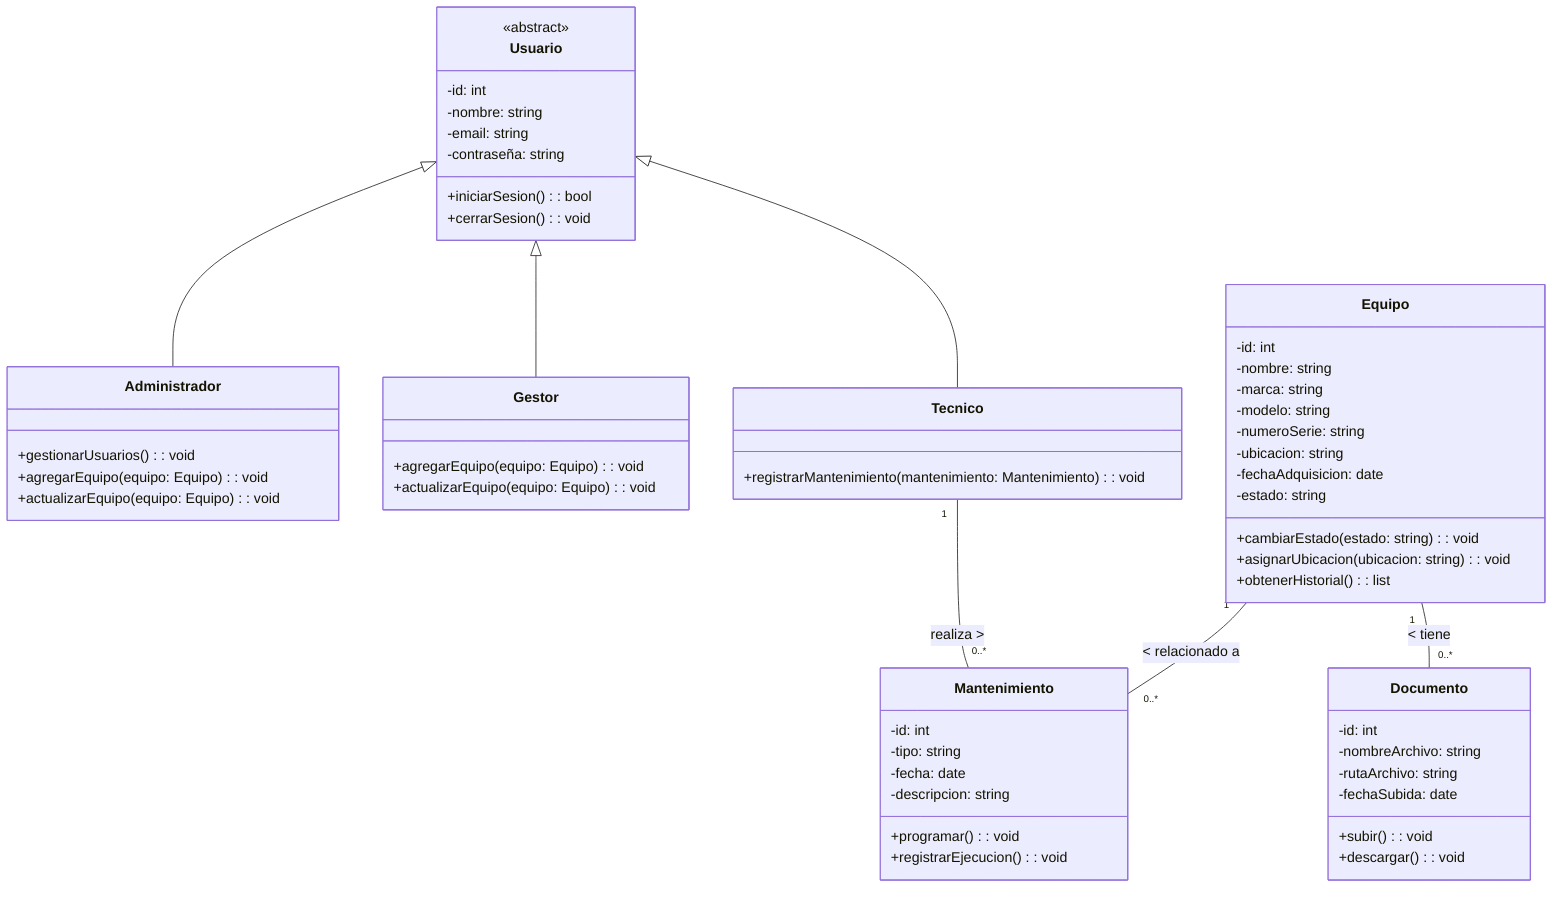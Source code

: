 classDiagram
    class Usuario {
        <<abstract>>
        -id: int
        -nombre: string
        -email: string
        -contraseña: string
        +iniciarSesion(): bool
        +cerrarSesion(): void
    }

    class Administrador {
        +gestionarUsuarios(): void
        +agregarEquipo(equipo: Equipo): void
        +actualizarEquipo(equipo: Equipo): void
    }

    class Gestor {
        +agregarEquipo(equipo: Equipo): void
        +actualizarEquipo(equipo: Equipo): void
    }

    class Tecnico {
        +registrarMantenimiento(mantenimiento: Mantenimiento): void
    }

    class Equipo {
        -id: int
        -nombre: string
        -marca: string
        -modelo: string
        -numeroSerie: string
        -ubicacion: string
        -fechaAdquisicion: date
        -estado: string
        +cambiarEstado(estado: string): void
        +asignarUbicacion(ubicacion: string): void
        +obtenerHistorial(): list
    }

    class Mantenimiento {
        -id: int
        -tipo: string
        -fecha: date
        -descripcion: string
        +programar(): void
        +registrarEjecucion(): void
    }

    class Documento {
        -id: int
        -nombreArchivo: string
        -rutaArchivo: string
        -fechaSubida: date
        +subir(): void
        +descargar(): void
    }

    Usuario <|-- Administrador
    Usuario <|-- Gestor
    Usuario <|-- Tecnico
    Tecnico "1" -- "0..*" Mantenimiento : realiza >
    Equipo "1" -- "0..*" Mantenimiento : < relacionado a
    Equipo "1" -- "0..*" Documento : < tiene